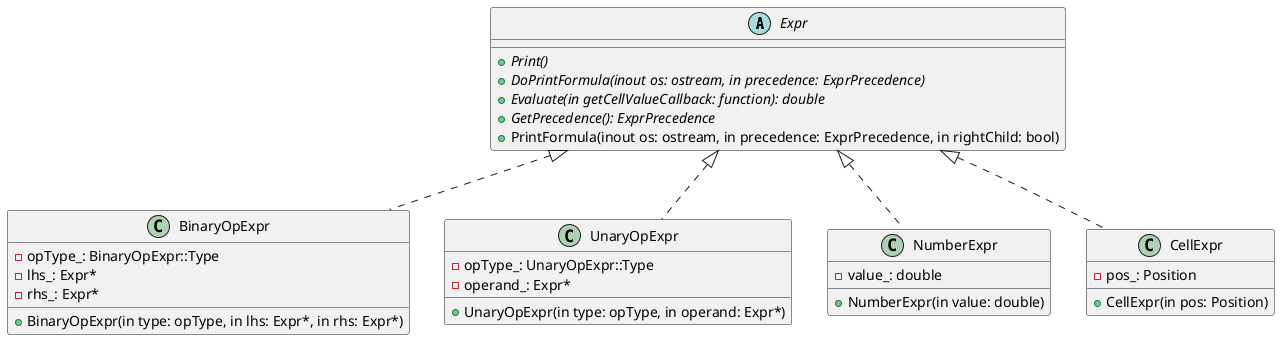 
@startuml

abstract class Expr {
    +{abstract} Print()
    +{abstract} DoPrintFormula(inout os: ostream, in precedence: ExprPrecedence)
    +{abstract} Evaluate(in getCellValueCallback: function): double
    +{abstract} GetPrecedence(): ExprPrecedence
    +PrintFormula(inout os: ostream, in precedence: ExprPrecedence, in rightChild: bool)
}

class BinaryOpExpr {
    +BinaryOpExpr(in type: opType, in lhs: Expr*, in rhs: Expr*)
    -opType_: BinaryOpExpr::Type
    -lhs_: Expr*
    -rhs_: Expr*
}

class UnaryOpExpr {
    +UnaryOpExpr(in type: opType, in operand: Expr*)
    -opType_: UnaryOpExpr::Type
    -operand_: Expr*
}

class NumberExpr {
    +NumberExpr(in value: double)
    -value_: double
}

class CellExpr {
    +CellExpr(in pos: Position)
    -pos_: Position
}

class BinaryOpExpr implements Expr
class UnaryOpExpr implements Expr
class NumberExpr implements Expr
class CellExpr implements Expr

@enduml

